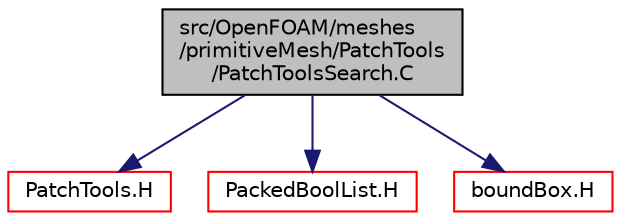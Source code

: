 digraph "src/OpenFOAM/meshes/primitiveMesh/PatchTools/PatchToolsSearch.C"
{
  bgcolor="transparent";
  edge [fontname="Helvetica",fontsize="10",labelfontname="Helvetica",labelfontsize="10"];
  node [fontname="Helvetica",fontsize="10",shape=record];
  Node1 [label="src/OpenFOAM/meshes\l/primitiveMesh/PatchTools\l/PatchToolsSearch.C",height=0.2,width=0.4,color="black", fillcolor="grey75", style="filled", fontcolor="black"];
  Node1 -> Node2 [color="midnightblue",fontsize="10",style="solid",fontname="Helvetica"];
  Node2 [label="PatchTools.H",height=0.2,width=0.4,color="red",URL="$a08705.html"];
  Node1 -> Node3 [color="midnightblue",fontsize="10",style="solid",fontname="Helvetica"];
  Node3 [label="PackedBoolList.H",height=0.2,width=0.4,color="red",URL="$a07648.html"];
  Node1 -> Node4 [color="midnightblue",fontsize="10",style="solid",fontname="Helvetica"];
  Node4 [label="boundBox.H",height=0.2,width=0.4,color="red",URL="$a08456.html"];
}
